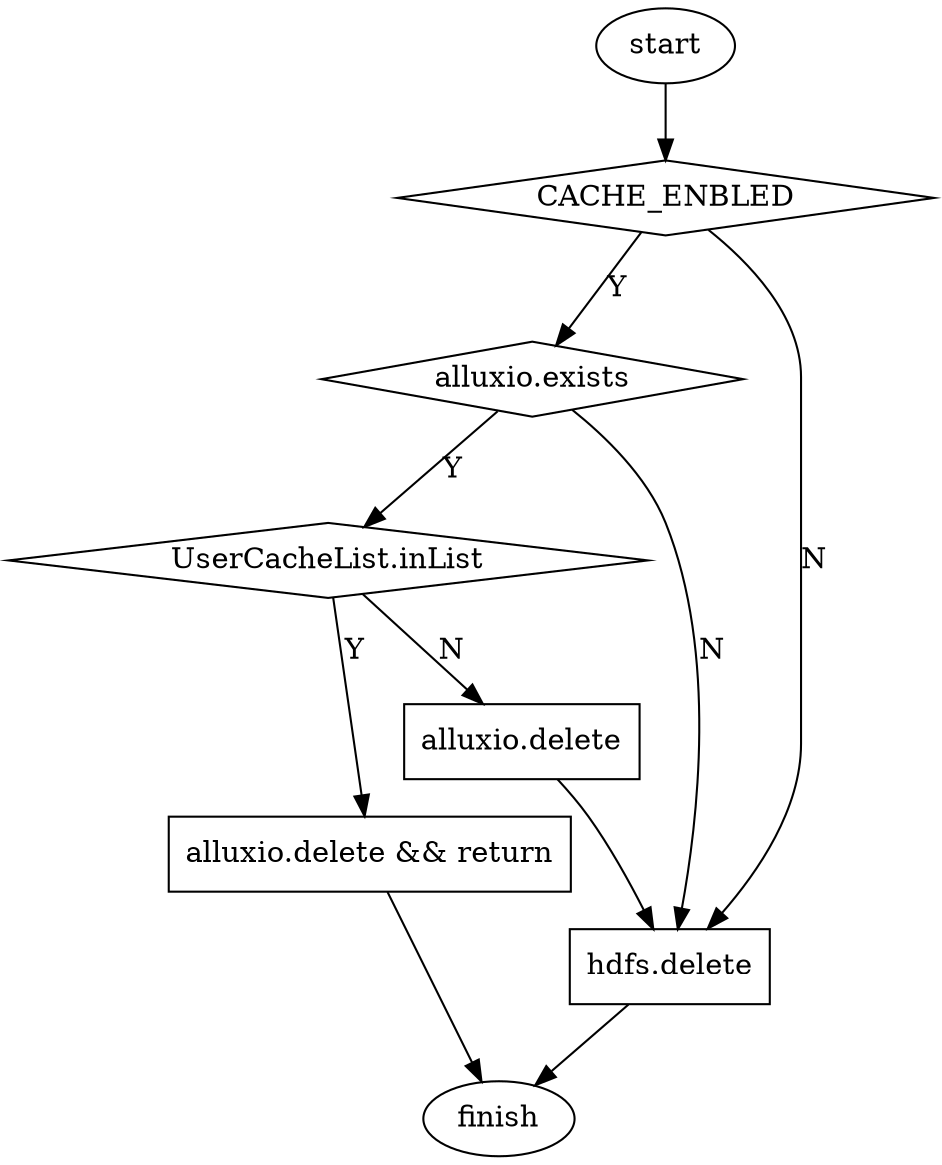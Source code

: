 digraph delete{
	CACHE_ENBLED[shape=diamond];
	start[shape=ellipse];
	isExistInAlluxio[shape=diamond, label="alluxio.exists"];
	inList[shape = diamond, label = "UserCacheList.inList"];
	finish[shape=ellipse];
	aDelete[shape = box, label ="alluxio.delete"];
	aDeleteFinish[shape = box, label ="alluxio.delete && return"]
	hDelete[shape = box, label = "hdfs.delete"];
	start -> CACHE_ENBLED;
	CACHE_ENBLED -> hDelete[label = "N"];
	CACHE_ENBLED -> isExistInAlluxio[label = "Y"];
	isExistInAlluxio -> inList[label = "Y"];
	isExistInAlluxio -> hDelete[label = "N"];
	inList -> aDeleteFinish[label = "Y"];
	aDeleteFinish -> finish;
	inList -> aDelete[label = "N"];
	aDelete -> hDelete;
	hDelete -> finish;
}